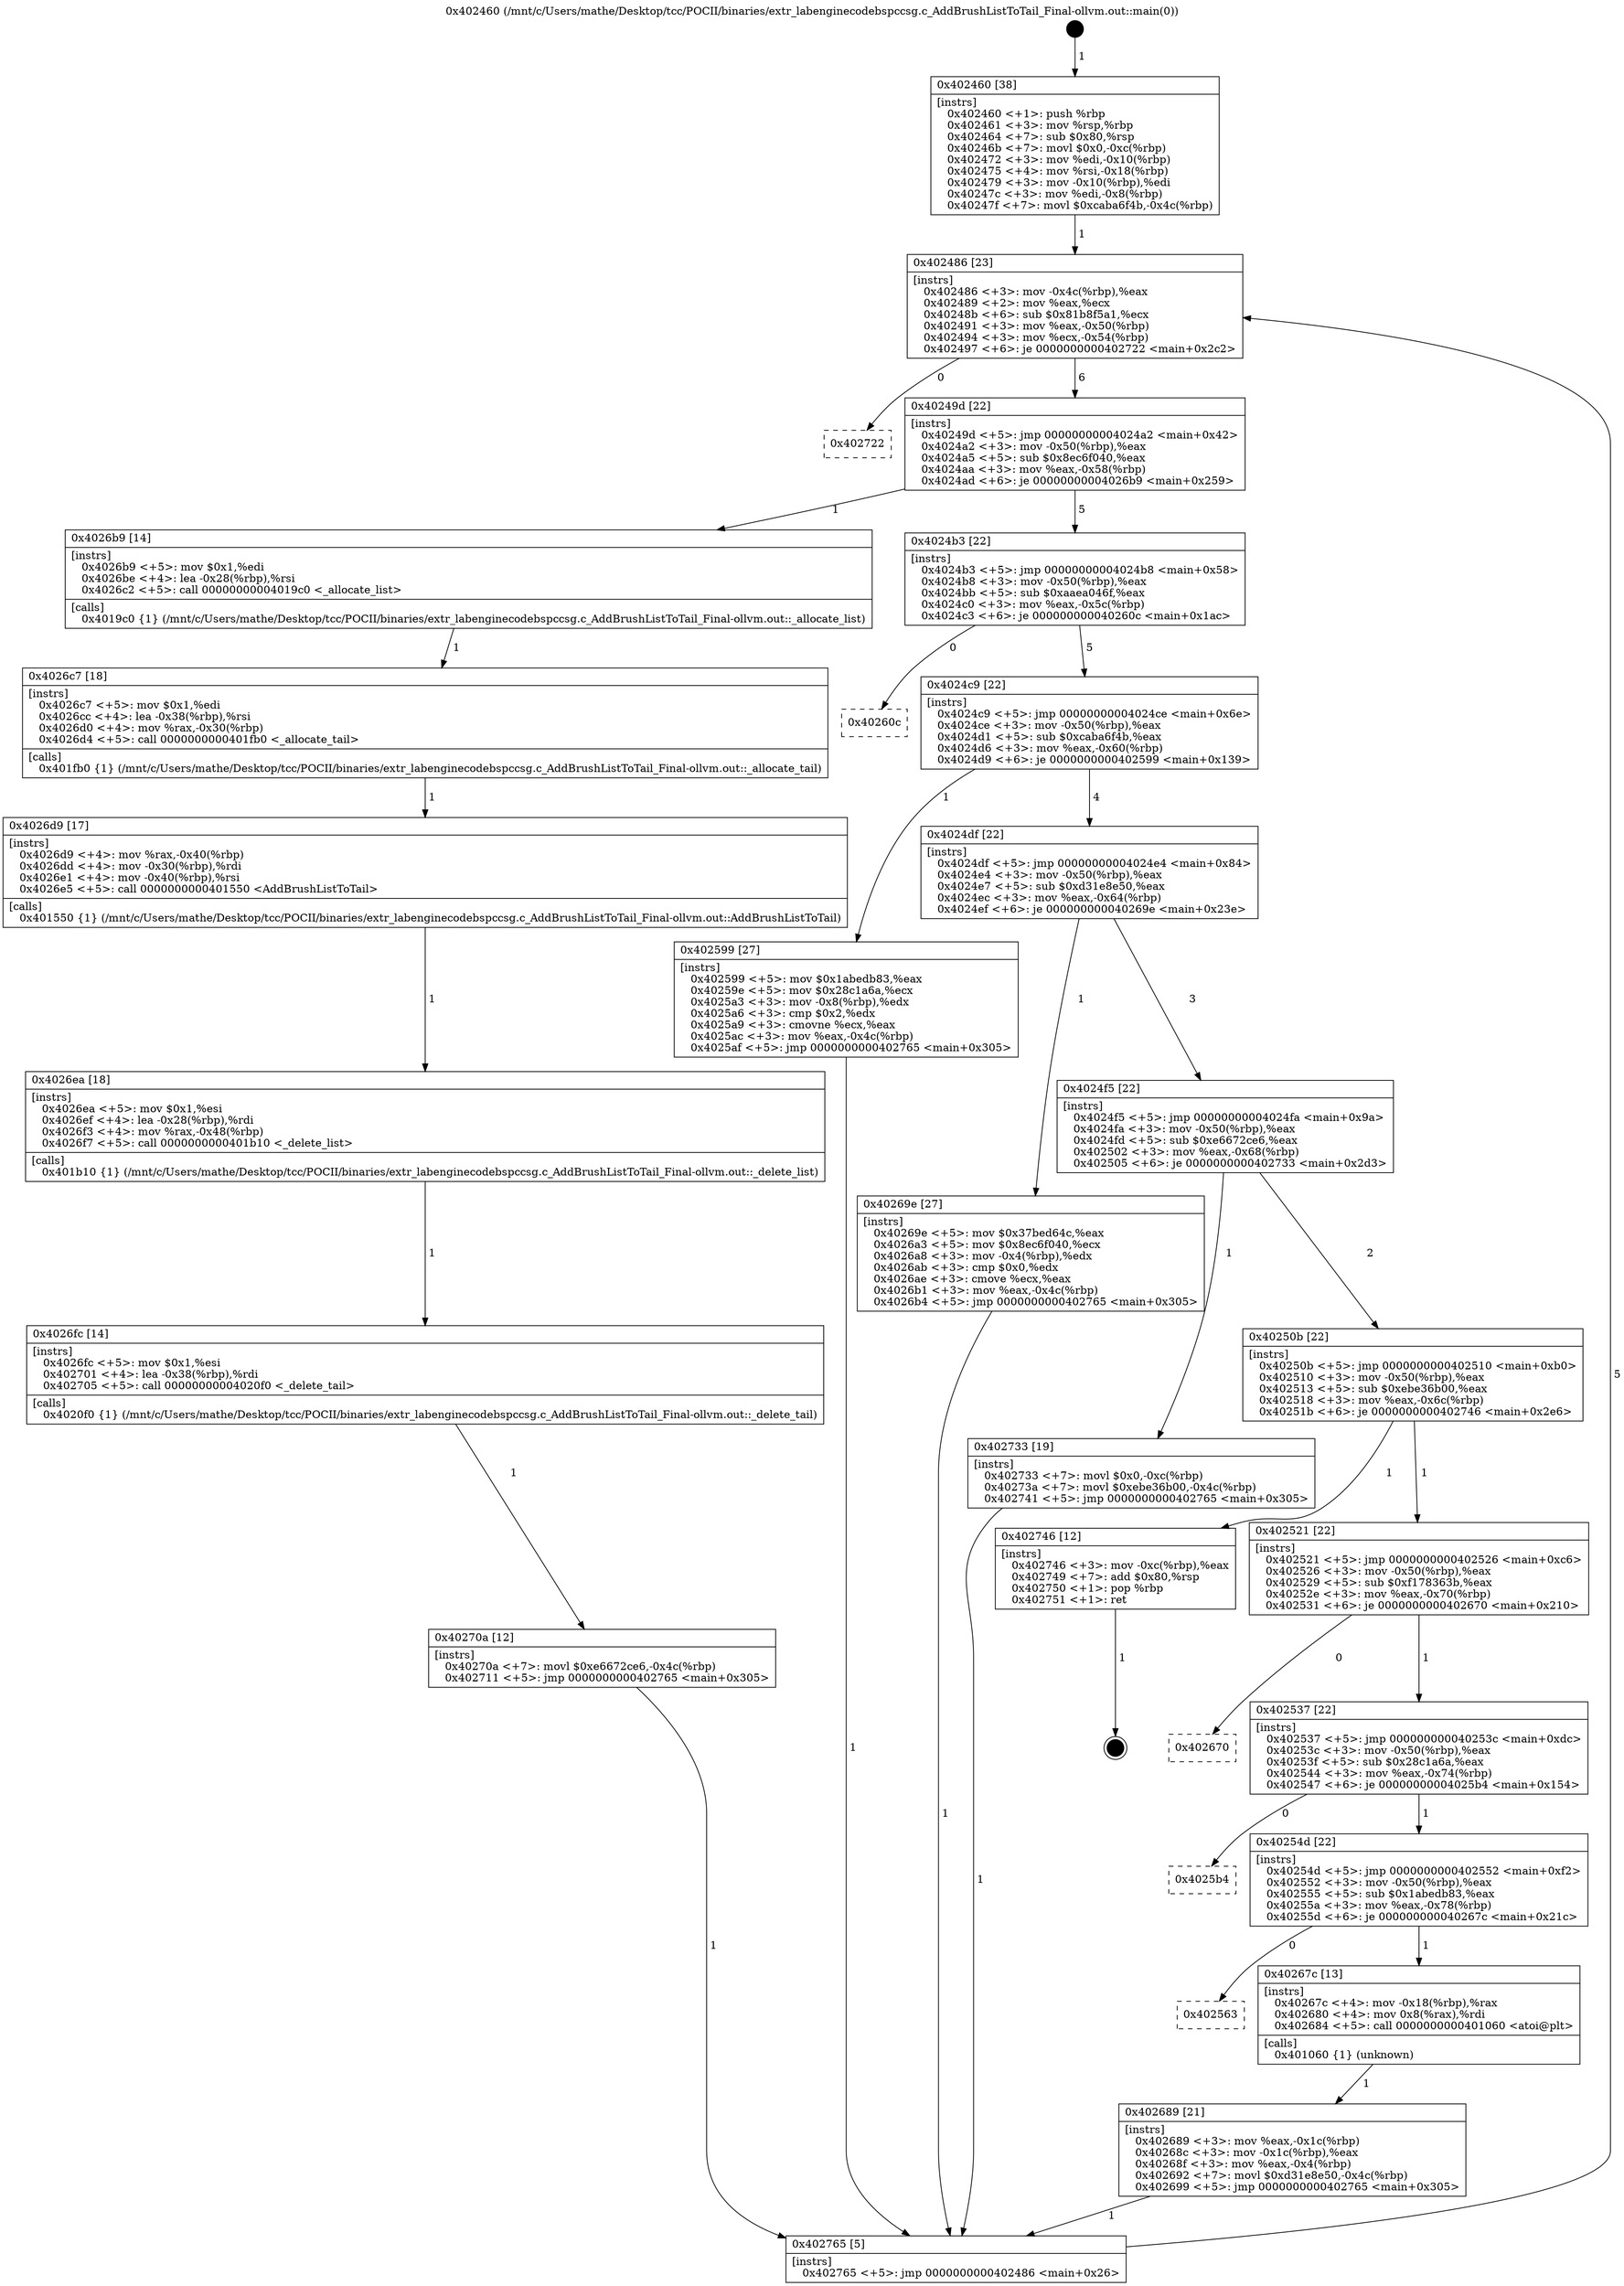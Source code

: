digraph "0x402460" {
  label = "0x402460 (/mnt/c/Users/mathe/Desktop/tcc/POCII/binaries/extr_labenginecodebspccsg.c_AddBrushListToTail_Final-ollvm.out::main(0))"
  labelloc = "t"
  node[shape=record]

  Entry [label="",width=0.3,height=0.3,shape=circle,fillcolor=black,style=filled]
  "0x402486" [label="{
     0x402486 [23]\l
     | [instrs]\l
     &nbsp;&nbsp;0x402486 \<+3\>: mov -0x4c(%rbp),%eax\l
     &nbsp;&nbsp;0x402489 \<+2\>: mov %eax,%ecx\l
     &nbsp;&nbsp;0x40248b \<+6\>: sub $0x81b8f5a1,%ecx\l
     &nbsp;&nbsp;0x402491 \<+3\>: mov %eax,-0x50(%rbp)\l
     &nbsp;&nbsp;0x402494 \<+3\>: mov %ecx,-0x54(%rbp)\l
     &nbsp;&nbsp;0x402497 \<+6\>: je 0000000000402722 \<main+0x2c2\>\l
  }"]
  "0x402722" [label="{
     0x402722\l
  }", style=dashed]
  "0x40249d" [label="{
     0x40249d [22]\l
     | [instrs]\l
     &nbsp;&nbsp;0x40249d \<+5\>: jmp 00000000004024a2 \<main+0x42\>\l
     &nbsp;&nbsp;0x4024a2 \<+3\>: mov -0x50(%rbp),%eax\l
     &nbsp;&nbsp;0x4024a5 \<+5\>: sub $0x8ec6f040,%eax\l
     &nbsp;&nbsp;0x4024aa \<+3\>: mov %eax,-0x58(%rbp)\l
     &nbsp;&nbsp;0x4024ad \<+6\>: je 00000000004026b9 \<main+0x259\>\l
  }"]
  Exit [label="",width=0.3,height=0.3,shape=circle,fillcolor=black,style=filled,peripheries=2]
  "0x4026b9" [label="{
     0x4026b9 [14]\l
     | [instrs]\l
     &nbsp;&nbsp;0x4026b9 \<+5\>: mov $0x1,%edi\l
     &nbsp;&nbsp;0x4026be \<+4\>: lea -0x28(%rbp),%rsi\l
     &nbsp;&nbsp;0x4026c2 \<+5\>: call 00000000004019c0 \<_allocate_list\>\l
     | [calls]\l
     &nbsp;&nbsp;0x4019c0 \{1\} (/mnt/c/Users/mathe/Desktop/tcc/POCII/binaries/extr_labenginecodebspccsg.c_AddBrushListToTail_Final-ollvm.out::_allocate_list)\l
  }"]
  "0x4024b3" [label="{
     0x4024b3 [22]\l
     | [instrs]\l
     &nbsp;&nbsp;0x4024b3 \<+5\>: jmp 00000000004024b8 \<main+0x58\>\l
     &nbsp;&nbsp;0x4024b8 \<+3\>: mov -0x50(%rbp),%eax\l
     &nbsp;&nbsp;0x4024bb \<+5\>: sub $0xaaea046f,%eax\l
     &nbsp;&nbsp;0x4024c0 \<+3\>: mov %eax,-0x5c(%rbp)\l
     &nbsp;&nbsp;0x4024c3 \<+6\>: je 000000000040260c \<main+0x1ac\>\l
  }"]
  "0x40270a" [label="{
     0x40270a [12]\l
     | [instrs]\l
     &nbsp;&nbsp;0x40270a \<+7\>: movl $0xe6672ce6,-0x4c(%rbp)\l
     &nbsp;&nbsp;0x402711 \<+5\>: jmp 0000000000402765 \<main+0x305\>\l
  }"]
  "0x40260c" [label="{
     0x40260c\l
  }", style=dashed]
  "0x4024c9" [label="{
     0x4024c9 [22]\l
     | [instrs]\l
     &nbsp;&nbsp;0x4024c9 \<+5\>: jmp 00000000004024ce \<main+0x6e\>\l
     &nbsp;&nbsp;0x4024ce \<+3\>: mov -0x50(%rbp),%eax\l
     &nbsp;&nbsp;0x4024d1 \<+5\>: sub $0xcaba6f4b,%eax\l
     &nbsp;&nbsp;0x4024d6 \<+3\>: mov %eax,-0x60(%rbp)\l
     &nbsp;&nbsp;0x4024d9 \<+6\>: je 0000000000402599 \<main+0x139\>\l
  }"]
  "0x4026fc" [label="{
     0x4026fc [14]\l
     | [instrs]\l
     &nbsp;&nbsp;0x4026fc \<+5\>: mov $0x1,%esi\l
     &nbsp;&nbsp;0x402701 \<+4\>: lea -0x38(%rbp),%rdi\l
     &nbsp;&nbsp;0x402705 \<+5\>: call 00000000004020f0 \<_delete_tail\>\l
     | [calls]\l
     &nbsp;&nbsp;0x4020f0 \{1\} (/mnt/c/Users/mathe/Desktop/tcc/POCII/binaries/extr_labenginecodebspccsg.c_AddBrushListToTail_Final-ollvm.out::_delete_tail)\l
  }"]
  "0x402599" [label="{
     0x402599 [27]\l
     | [instrs]\l
     &nbsp;&nbsp;0x402599 \<+5\>: mov $0x1abedb83,%eax\l
     &nbsp;&nbsp;0x40259e \<+5\>: mov $0x28c1a6a,%ecx\l
     &nbsp;&nbsp;0x4025a3 \<+3\>: mov -0x8(%rbp),%edx\l
     &nbsp;&nbsp;0x4025a6 \<+3\>: cmp $0x2,%edx\l
     &nbsp;&nbsp;0x4025a9 \<+3\>: cmovne %ecx,%eax\l
     &nbsp;&nbsp;0x4025ac \<+3\>: mov %eax,-0x4c(%rbp)\l
     &nbsp;&nbsp;0x4025af \<+5\>: jmp 0000000000402765 \<main+0x305\>\l
  }"]
  "0x4024df" [label="{
     0x4024df [22]\l
     | [instrs]\l
     &nbsp;&nbsp;0x4024df \<+5\>: jmp 00000000004024e4 \<main+0x84\>\l
     &nbsp;&nbsp;0x4024e4 \<+3\>: mov -0x50(%rbp),%eax\l
     &nbsp;&nbsp;0x4024e7 \<+5\>: sub $0xd31e8e50,%eax\l
     &nbsp;&nbsp;0x4024ec \<+3\>: mov %eax,-0x64(%rbp)\l
     &nbsp;&nbsp;0x4024ef \<+6\>: je 000000000040269e \<main+0x23e\>\l
  }"]
  "0x402765" [label="{
     0x402765 [5]\l
     | [instrs]\l
     &nbsp;&nbsp;0x402765 \<+5\>: jmp 0000000000402486 \<main+0x26\>\l
  }"]
  "0x402460" [label="{
     0x402460 [38]\l
     | [instrs]\l
     &nbsp;&nbsp;0x402460 \<+1\>: push %rbp\l
     &nbsp;&nbsp;0x402461 \<+3\>: mov %rsp,%rbp\l
     &nbsp;&nbsp;0x402464 \<+7\>: sub $0x80,%rsp\l
     &nbsp;&nbsp;0x40246b \<+7\>: movl $0x0,-0xc(%rbp)\l
     &nbsp;&nbsp;0x402472 \<+3\>: mov %edi,-0x10(%rbp)\l
     &nbsp;&nbsp;0x402475 \<+4\>: mov %rsi,-0x18(%rbp)\l
     &nbsp;&nbsp;0x402479 \<+3\>: mov -0x10(%rbp),%edi\l
     &nbsp;&nbsp;0x40247c \<+3\>: mov %edi,-0x8(%rbp)\l
     &nbsp;&nbsp;0x40247f \<+7\>: movl $0xcaba6f4b,-0x4c(%rbp)\l
  }"]
  "0x4026ea" [label="{
     0x4026ea [18]\l
     | [instrs]\l
     &nbsp;&nbsp;0x4026ea \<+5\>: mov $0x1,%esi\l
     &nbsp;&nbsp;0x4026ef \<+4\>: lea -0x28(%rbp),%rdi\l
     &nbsp;&nbsp;0x4026f3 \<+4\>: mov %rax,-0x48(%rbp)\l
     &nbsp;&nbsp;0x4026f7 \<+5\>: call 0000000000401b10 \<_delete_list\>\l
     | [calls]\l
     &nbsp;&nbsp;0x401b10 \{1\} (/mnt/c/Users/mathe/Desktop/tcc/POCII/binaries/extr_labenginecodebspccsg.c_AddBrushListToTail_Final-ollvm.out::_delete_list)\l
  }"]
  "0x40269e" [label="{
     0x40269e [27]\l
     | [instrs]\l
     &nbsp;&nbsp;0x40269e \<+5\>: mov $0x37bed64c,%eax\l
     &nbsp;&nbsp;0x4026a3 \<+5\>: mov $0x8ec6f040,%ecx\l
     &nbsp;&nbsp;0x4026a8 \<+3\>: mov -0x4(%rbp),%edx\l
     &nbsp;&nbsp;0x4026ab \<+3\>: cmp $0x0,%edx\l
     &nbsp;&nbsp;0x4026ae \<+3\>: cmove %ecx,%eax\l
     &nbsp;&nbsp;0x4026b1 \<+3\>: mov %eax,-0x4c(%rbp)\l
     &nbsp;&nbsp;0x4026b4 \<+5\>: jmp 0000000000402765 \<main+0x305\>\l
  }"]
  "0x4024f5" [label="{
     0x4024f5 [22]\l
     | [instrs]\l
     &nbsp;&nbsp;0x4024f5 \<+5\>: jmp 00000000004024fa \<main+0x9a\>\l
     &nbsp;&nbsp;0x4024fa \<+3\>: mov -0x50(%rbp),%eax\l
     &nbsp;&nbsp;0x4024fd \<+5\>: sub $0xe6672ce6,%eax\l
     &nbsp;&nbsp;0x402502 \<+3\>: mov %eax,-0x68(%rbp)\l
     &nbsp;&nbsp;0x402505 \<+6\>: je 0000000000402733 \<main+0x2d3\>\l
  }"]
  "0x4026d9" [label="{
     0x4026d9 [17]\l
     | [instrs]\l
     &nbsp;&nbsp;0x4026d9 \<+4\>: mov %rax,-0x40(%rbp)\l
     &nbsp;&nbsp;0x4026dd \<+4\>: mov -0x30(%rbp),%rdi\l
     &nbsp;&nbsp;0x4026e1 \<+4\>: mov -0x40(%rbp),%rsi\l
     &nbsp;&nbsp;0x4026e5 \<+5\>: call 0000000000401550 \<AddBrushListToTail\>\l
     | [calls]\l
     &nbsp;&nbsp;0x401550 \{1\} (/mnt/c/Users/mathe/Desktop/tcc/POCII/binaries/extr_labenginecodebspccsg.c_AddBrushListToTail_Final-ollvm.out::AddBrushListToTail)\l
  }"]
  "0x402733" [label="{
     0x402733 [19]\l
     | [instrs]\l
     &nbsp;&nbsp;0x402733 \<+7\>: movl $0x0,-0xc(%rbp)\l
     &nbsp;&nbsp;0x40273a \<+7\>: movl $0xebe36b00,-0x4c(%rbp)\l
     &nbsp;&nbsp;0x402741 \<+5\>: jmp 0000000000402765 \<main+0x305\>\l
  }"]
  "0x40250b" [label="{
     0x40250b [22]\l
     | [instrs]\l
     &nbsp;&nbsp;0x40250b \<+5\>: jmp 0000000000402510 \<main+0xb0\>\l
     &nbsp;&nbsp;0x402510 \<+3\>: mov -0x50(%rbp),%eax\l
     &nbsp;&nbsp;0x402513 \<+5\>: sub $0xebe36b00,%eax\l
     &nbsp;&nbsp;0x402518 \<+3\>: mov %eax,-0x6c(%rbp)\l
     &nbsp;&nbsp;0x40251b \<+6\>: je 0000000000402746 \<main+0x2e6\>\l
  }"]
  "0x4026c7" [label="{
     0x4026c7 [18]\l
     | [instrs]\l
     &nbsp;&nbsp;0x4026c7 \<+5\>: mov $0x1,%edi\l
     &nbsp;&nbsp;0x4026cc \<+4\>: lea -0x38(%rbp),%rsi\l
     &nbsp;&nbsp;0x4026d0 \<+4\>: mov %rax,-0x30(%rbp)\l
     &nbsp;&nbsp;0x4026d4 \<+5\>: call 0000000000401fb0 \<_allocate_tail\>\l
     | [calls]\l
     &nbsp;&nbsp;0x401fb0 \{1\} (/mnt/c/Users/mathe/Desktop/tcc/POCII/binaries/extr_labenginecodebspccsg.c_AddBrushListToTail_Final-ollvm.out::_allocate_tail)\l
  }"]
  "0x402746" [label="{
     0x402746 [12]\l
     | [instrs]\l
     &nbsp;&nbsp;0x402746 \<+3\>: mov -0xc(%rbp),%eax\l
     &nbsp;&nbsp;0x402749 \<+7\>: add $0x80,%rsp\l
     &nbsp;&nbsp;0x402750 \<+1\>: pop %rbp\l
     &nbsp;&nbsp;0x402751 \<+1\>: ret\l
  }"]
  "0x402521" [label="{
     0x402521 [22]\l
     | [instrs]\l
     &nbsp;&nbsp;0x402521 \<+5\>: jmp 0000000000402526 \<main+0xc6\>\l
     &nbsp;&nbsp;0x402526 \<+3\>: mov -0x50(%rbp),%eax\l
     &nbsp;&nbsp;0x402529 \<+5\>: sub $0xf178363b,%eax\l
     &nbsp;&nbsp;0x40252e \<+3\>: mov %eax,-0x70(%rbp)\l
     &nbsp;&nbsp;0x402531 \<+6\>: je 0000000000402670 \<main+0x210\>\l
  }"]
  "0x402689" [label="{
     0x402689 [21]\l
     | [instrs]\l
     &nbsp;&nbsp;0x402689 \<+3\>: mov %eax,-0x1c(%rbp)\l
     &nbsp;&nbsp;0x40268c \<+3\>: mov -0x1c(%rbp),%eax\l
     &nbsp;&nbsp;0x40268f \<+3\>: mov %eax,-0x4(%rbp)\l
     &nbsp;&nbsp;0x402692 \<+7\>: movl $0xd31e8e50,-0x4c(%rbp)\l
     &nbsp;&nbsp;0x402699 \<+5\>: jmp 0000000000402765 \<main+0x305\>\l
  }"]
  "0x402670" [label="{
     0x402670\l
  }", style=dashed]
  "0x402537" [label="{
     0x402537 [22]\l
     | [instrs]\l
     &nbsp;&nbsp;0x402537 \<+5\>: jmp 000000000040253c \<main+0xdc\>\l
     &nbsp;&nbsp;0x40253c \<+3\>: mov -0x50(%rbp),%eax\l
     &nbsp;&nbsp;0x40253f \<+5\>: sub $0x28c1a6a,%eax\l
     &nbsp;&nbsp;0x402544 \<+3\>: mov %eax,-0x74(%rbp)\l
     &nbsp;&nbsp;0x402547 \<+6\>: je 00000000004025b4 \<main+0x154\>\l
  }"]
  "0x402563" [label="{
     0x402563\l
  }", style=dashed]
  "0x4025b4" [label="{
     0x4025b4\l
  }", style=dashed]
  "0x40254d" [label="{
     0x40254d [22]\l
     | [instrs]\l
     &nbsp;&nbsp;0x40254d \<+5\>: jmp 0000000000402552 \<main+0xf2\>\l
     &nbsp;&nbsp;0x402552 \<+3\>: mov -0x50(%rbp),%eax\l
     &nbsp;&nbsp;0x402555 \<+5\>: sub $0x1abedb83,%eax\l
     &nbsp;&nbsp;0x40255a \<+3\>: mov %eax,-0x78(%rbp)\l
     &nbsp;&nbsp;0x40255d \<+6\>: je 000000000040267c \<main+0x21c\>\l
  }"]
  "0x40267c" [label="{
     0x40267c [13]\l
     | [instrs]\l
     &nbsp;&nbsp;0x40267c \<+4\>: mov -0x18(%rbp),%rax\l
     &nbsp;&nbsp;0x402680 \<+4\>: mov 0x8(%rax),%rdi\l
     &nbsp;&nbsp;0x402684 \<+5\>: call 0000000000401060 \<atoi@plt\>\l
     | [calls]\l
     &nbsp;&nbsp;0x401060 \{1\} (unknown)\l
  }"]
  Entry -> "0x402460" [label=" 1"]
  "0x402486" -> "0x402722" [label=" 0"]
  "0x402486" -> "0x40249d" [label=" 6"]
  "0x402746" -> Exit [label=" 1"]
  "0x40249d" -> "0x4026b9" [label=" 1"]
  "0x40249d" -> "0x4024b3" [label=" 5"]
  "0x402733" -> "0x402765" [label=" 1"]
  "0x4024b3" -> "0x40260c" [label=" 0"]
  "0x4024b3" -> "0x4024c9" [label=" 5"]
  "0x40270a" -> "0x402765" [label=" 1"]
  "0x4024c9" -> "0x402599" [label=" 1"]
  "0x4024c9" -> "0x4024df" [label=" 4"]
  "0x402599" -> "0x402765" [label=" 1"]
  "0x402460" -> "0x402486" [label=" 1"]
  "0x402765" -> "0x402486" [label=" 5"]
  "0x4026fc" -> "0x40270a" [label=" 1"]
  "0x4024df" -> "0x40269e" [label=" 1"]
  "0x4024df" -> "0x4024f5" [label=" 3"]
  "0x4026ea" -> "0x4026fc" [label=" 1"]
  "0x4024f5" -> "0x402733" [label=" 1"]
  "0x4024f5" -> "0x40250b" [label=" 2"]
  "0x4026d9" -> "0x4026ea" [label=" 1"]
  "0x40250b" -> "0x402746" [label=" 1"]
  "0x40250b" -> "0x402521" [label=" 1"]
  "0x4026c7" -> "0x4026d9" [label=" 1"]
  "0x402521" -> "0x402670" [label=" 0"]
  "0x402521" -> "0x402537" [label=" 1"]
  "0x4026b9" -> "0x4026c7" [label=" 1"]
  "0x402537" -> "0x4025b4" [label=" 0"]
  "0x402537" -> "0x40254d" [label=" 1"]
  "0x40269e" -> "0x402765" [label=" 1"]
  "0x40254d" -> "0x40267c" [label=" 1"]
  "0x40254d" -> "0x402563" [label=" 0"]
  "0x40267c" -> "0x402689" [label=" 1"]
  "0x402689" -> "0x402765" [label=" 1"]
}
